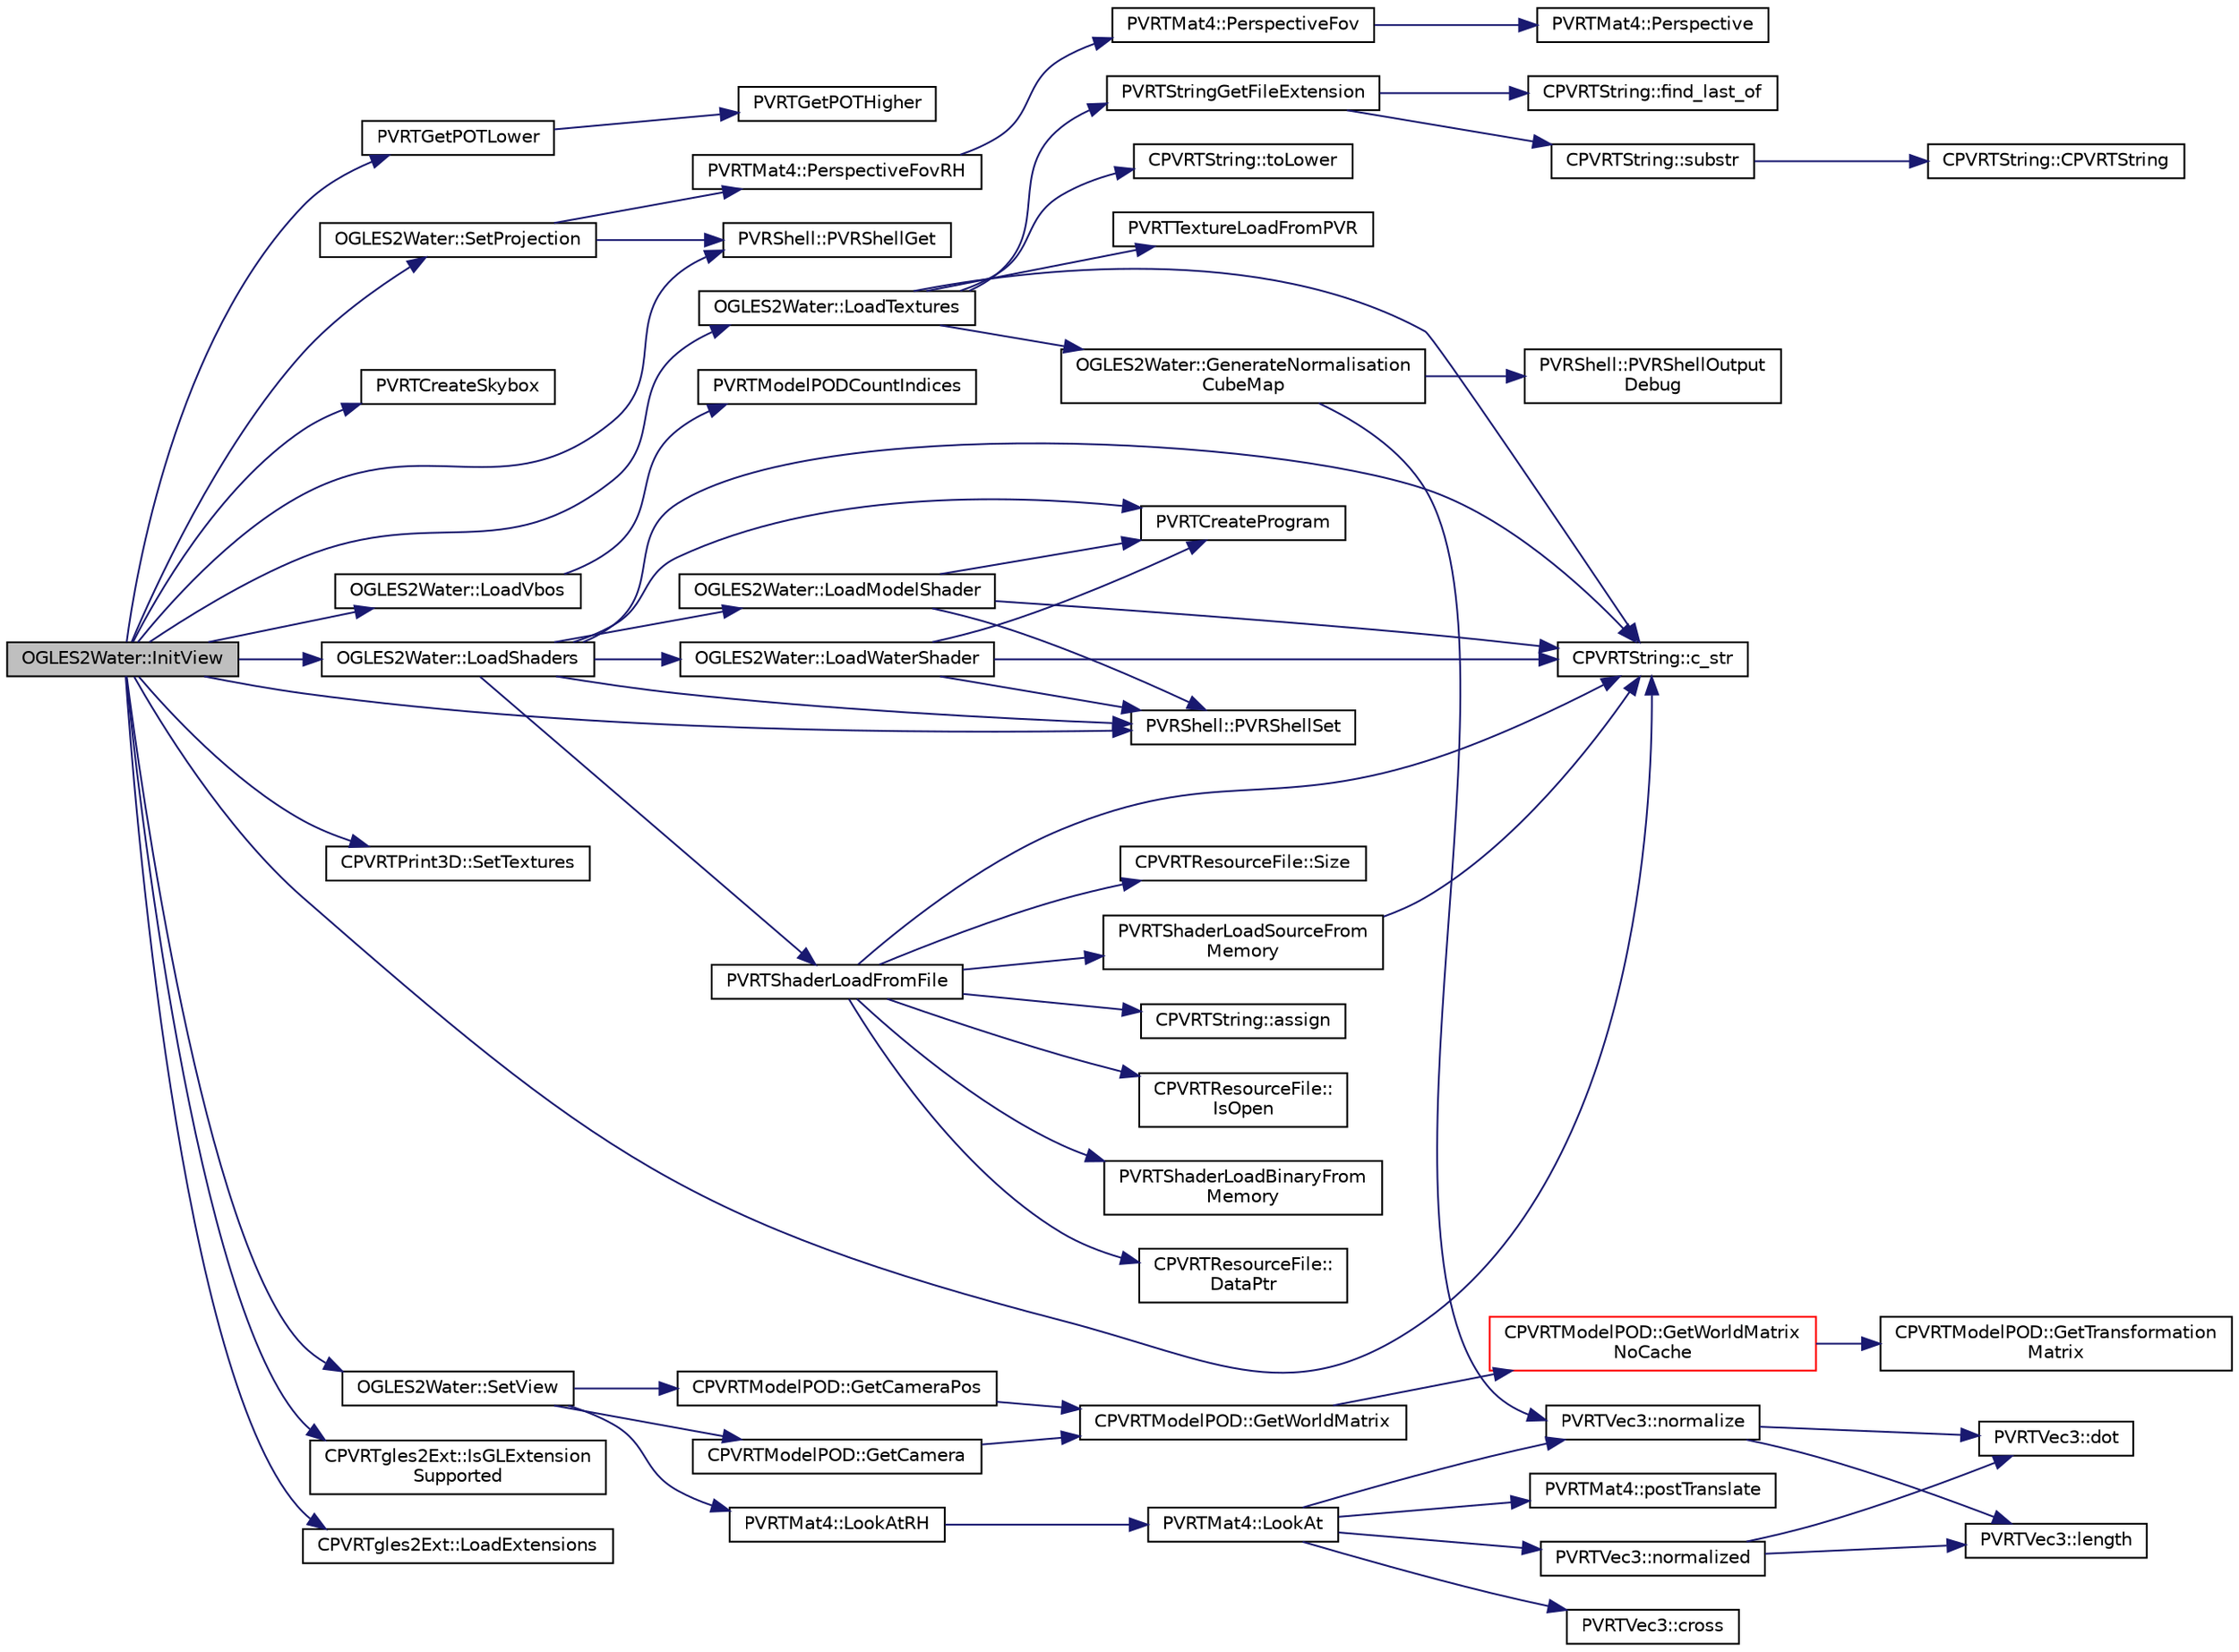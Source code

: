 digraph "OGLES2Water::InitView"
{
  edge [fontname="Helvetica",fontsize="10",labelfontname="Helvetica",labelfontsize="10"];
  node [fontname="Helvetica",fontsize="10",shape=record];
  rankdir="LR";
  Node1 [label="OGLES2Water::InitView",height=0.2,width=0.4,color="black", fillcolor="grey75", style="filled", fontcolor="black"];
  Node1 -> Node2 [color="midnightblue",fontsize="10",style="solid",fontname="Helvetica"];
  Node2 [label="PVRTGetPOTLower",height=0.2,width=0.4,color="black", fillcolor="white", style="filled",URL="$_p_v_r_t_misc_8h.html#a4e9c002212fab646dc54d2431646d15e",tooltip="When iTimesLower is one, this function will return the closest power-of-two value below the base valu..."];
  Node2 -> Node3 [color="midnightblue",fontsize="10",style="solid",fontname="Helvetica"];
  Node3 [label="PVRTGetPOTHigher",height=0.2,width=0.4,color="black", fillcolor="white", style="filled",URL="$_p_v_r_t_misc_8h.html#aba48dae67b986ff35ccf29867d6fc96d",tooltip="When iTimesHigher is one, this function will return the closest power-of-two value above the base val..."];
  Node1 -> Node4 [color="midnightblue",fontsize="10",style="solid",fontname="Helvetica"];
  Node4 [label="PVRShell::PVRShellGet",height=0.2,width=0.4,color="black", fillcolor="white", style="filled",URL="$class_p_v_r_shell.html#ad58b00376cdae7a8aeea41fc17367bfd",tooltip="This function is used to get parameters from the PVRShell. It can be called from anywhere in the prog..."];
  Node1 -> Node5 [color="midnightblue",fontsize="10",style="solid",fontname="Helvetica"];
  Node5 [label="PVRTCreateSkybox",height=0.2,width=0.4,color="black", fillcolor="white", style="filled",URL="$_p_v_r_t_misc_8h.html#a6ab47a64fc4b3bdbf2ae273500078c83",tooltip="Creates the vertices and texture coordinates for a skybox. "];
  Node1 -> Node6 [color="midnightblue",fontsize="10",style="solid",fontname="Helvetica"];
  Node6 [label="OGLES2Water::LoadTextures",height=0.2,width=0.4,color="black", fillcolor="white", style="filled",URL="$class_o_g_l_e_s2_water.html#a6e62abc754164c41ac62d560cccc10fa"];
  Node6 -> Node7 [color="midnightblue",fontsize="10",style="solid",fontname="Helvetica"];
  Node7 [label="PVRTTextureLoadFromPVR",height=0.2,width=0.4,color="black", fillcolor="white", style="filled",URL="$group___a_p_i___o_g_l_e_s.html#ga6eecac4c871ba7ccdd0ef4b057a7d596",tooltip="Allows textures to be stored in binary PVR files and loaded in. Can load parts of a mipmaped texture ..."];
  Node6 -> Node8 [color="midnightblue",fontsize="10",style="solid",fontname="Helvetica"];
  Node8 [label="OGLES2Water::GenerateNormalisation\lCubeMap",height=0.2,width=0.4,color="black", fillcolor="white", style="filled",URL="$class_o_g_l_e_s2_water.html#a047f8a1f813b317b9538b9b292f03caf"];
  Node8 -> Node9 [color="midnightblue",fontsize="10",style="solid",fontname="Helvetica"];
  Node9 [label="PVRShell::PVRShellOutput\lDebug",height=0.2,width=0.4,color="black", fillcolor="white", style="filled",URL="$class_p_v_r_shell.html#a143d693b1c6e373b29485c1be51d1010",tooltip="Writes the resultant string to the debug output (e.g. using printf(), OutputDebugString(), ...). Check the SDK release notes for details on how the string is output. "];
  Node8 -> Node10 [color="midnightblue",fontsize="10",style="solid",fontname="Helvetica"];
  Node10 [label="PVRTVec3::normalize",height=0.2,width=0.4,color="black", fillcolor="white", style="filled",URL="$struct_p_v_r_t_vec3.html#a18fbcf5025ed7c64bb00ba27f94302a4",tooltip="normalizes the vector "];
  Node10 -> Node11 [color="midnightblue",fontsize="10",style="solid",fontname="Helvetica"];
  Node11 [label="PVRTVec3::dot",height=0.2,width=0.4,color="black", fillcolor="white", style="filled",URL="$struct_p_v_r_t_vec3.html#af9156c21175c3f3b04fb11295f336623",tooltip="calculate the scalar product of two PVRTVec3s "];
  Node10 -> Node12 [color="midnightblue",fontsize="10",style="solid",fontname="Helvetica"];
  Node12 [label="PVRTVec3::length",height=0.2,width=0.4,color="black", fillcolor="white", style="filled",URL="$struct_p_v_r_t_vec3.html#aa2c1f573d504ea9ebe52d112cfd91222",tooltip="calculates the magnitude of the vector "];
  Node6 -> Node13 [color="midnightblue",fontsize="10",style="solid",fontname="Helvetica"];
  Node13 [label="CPVRTString::c_str",height=0.2,width=0.4,color="black", fillcolor="white", style="filled",URL="$class_c_p_v_r_t_string.html#aabd1f2848c4b1d65e7418b264502687d",tooltip="Returns a const char* pointer of the string. "];
  Node6 -> Node14 [color="midnightblue",fontsize="10",style="solid",fontname="Helvetica"];
  Node14 [label="PVRTStringGetFileExtension",height=0.2,width=0.4,color="black", fillcolor="white", style="filled",URL="$_p_v_r_t_string_8h.html#ac0c0f2bad180554282f64e95f4c9f208"];
  Node14 -> Node15 [color="midnightblue",fontsize="10",style="solid",fontname="Helvetica"];
  Node15 [label="CPVRTString::find_last_of",height=0.2,width=0.4,color="black", fillcolor="white", style="filled",URL="$class_c_p_v_r_t_string.html#a5559cea254c4d8f06968b13e20ebcadf",tooltip="Returns the position of the last char that is _Ch. "];
  Node14 -> Node16 [color="midnightblue",fontsize="10",style="solid",fontname="Helvetica"];
  Node16 [label="CPVRTString::substr",height=0.2,width=0.4,color="black", fillcolor="white", style="filled",URL="$class_c_p_v_r_t_string.html#a626210697c8a0b65b9245693c5f21d15",tooltip="Returns the size of the string. "];
  Node16 -> Node17 [color="midnightblue",fontsize="10",style="solid",fontname="Helvetica"];
  Node17 [label="CPVRTString::CPVRTString",height=0.2,width=0.4,color="black", fillcolor="white", style="filled",URL="$class_c_p_v_r_t_string.html#a7872190568c8d2ff9f1624467142c956",tooltip="Constructor. "];
  Node6 -> Node18 [color="midnightblue",fontsize="10",style="solid",fontname="Helvetica"];
  Node18 [label="CPVRTString::toLower",height=0.2,width=0.4,color="black", fillcolor="white", style="filled",URL="$class_c_p_v_r_t_string.html#a84bdf409157354e80b364e558d52eaa6",tooltip="Converts the string to lower case. "];
  Node1 -> Node19 [color="midnightblue",fontsize="10",style="solid",fontname="Helvetica"];
  Node19 [label="PVRShell::PVRShellSet",height=0.2,width=0.4,color="black", fillcolor="white", style="filled",URL="$class_p_v_r_shell.html#afe4052dde87d659948defdd63529eee6",tooltip="This function is used to pass preferences to the PVRShell. If used, this function must be called from..."];
  Node1 -> Node13 [color="midnightblue",fontsize="10",style="solid",fontname="Helvetica"];
  Node1 -> Node20 [color="midnightblue",fontsize="10",style="solid",fontname="Helvetica"];
  Node20 [label="OGLES2Water::LoadVbos",height=0.2,width=0.4,color="black", fillcolor="white", style="filled",URL="$class_o_g_l_e_s2_water.html#ad7899063df59f8a78bd5a6bcb68f786c"];
  Node20 -> Node21 [color="midnightblue",fontsize="10",style="solid",fontname="Helvetica"];
  Node21 [label="PVRTModelPODCountIndices",height=0.2,width=0.4,color="black", fillcolor="white", style="filled",URL="$_p_v_r_t_model_p_o_d_8h.html#a30211d755b5779ba7f85269a248b9254"];
  Node1 -> Node22 [color="midnightblue",fontsize="10",style="solid",fontname="Helvetica"];
  Node22 [label="OGLES2Water::LoadShaders",height=0.2,width=0.4,color="black", fillcolor="white", style="filled",URL="$class_o_g_l_e_s2_water.html#a12e413a189d19f935830cdabce31d508"];
  Node22 -> Node23 [color="midnightblue",fontsize="10",style="solid",fontname="Helvetica"];
  Node23 [label="PVRTShaderLoadFromFile",height=0.2,width=0.4,color="black", fillcolor="white", style="filled",URL="$group___a_p_i___o_g_l_e_s2.html#ga568b6b49364c381f51f873e86d125138",tooltip="Loads a shader file into memory and passes it to the GL. It also passes defines that need to be pre-a..."];
  Node23 -> Node24 [color="midnightblue",fontsize="10",style="solid",fontname="Helvetica"];
  Node24 [label="CPVRTResourceFile::\lIsOpen",height=0.2,width=0.4,color="black", fillcolor="white", style="filled",URL="$class_c_p_v_r_t_resource_file.html#a484df820e9829438c0601bbc0aef7797",tooltip="Is the file open. "];
  Node23 -> Node25 [color="midnightblue",fontsize="10",style="solid",fontname="Helvetica"];
  Node25 [label="PVRTShaderLoadBinaryFrom\lMemory",height=0.2,width=0.4,color="black", fillcolor="white", style="filled",URL="$group___a_p_i___o_g_l_e_s2.html#gaeae857167097428a210514c0695a3ac7",tooltip="Takes a shader binary from memory and passes it to the GL. "];
  Node23 -> Node26 [color="midnightblue",fontsize="10",style="solid",fontname="Helvetica"];
  Node26 [label="CPVRTResourceFile::\lDataPtr",height=0.2,width=0.4,color="black", fillcolor="white", style="filled",URL="$class_c_p_v_r_t_resource_file.html#af3da413665ad9e932ae95676f3605781",tooltip="Returns a pointer to the file data. If the data is expected to be a string don&#39;t assume that it is nu..."];
  Node23 -> Node27 [color="midnightblue",fontsize="10",style="solid",fontname="Helvetica"];
  Node27 [label="CPVRTResourceFile::Size",height=0.2,width=0.4,color="black", fillcolor="white", style="filled",URL="$class_c_p_v_r_t_resource_file.html#adfd470f542fd27ee904966b116afd617",tooltip="Returns the size of the opened file. "];
  Node23 -> Node28 [color="midnightblue",fontsize="10",style="solid",fontname="Helvetica"];
  Node28 [label="CPVRTString::assign",height=0.2,width=0.4,color="black", fillcolor="white", style="filled",URL="$class_c_p_v_r_t_string.html#ada0fed209f3ddcb45cde07eff41b718a",tooltip="Assigns the string to the string _Ptr. "];
  Node23 -> Node13 [color="midnightblue",fontsize="10",style="solid",fontname="Helvetica"];
  Node23 -> Node29 [color="midnightblue",fontsize="10",style="solid",fontname="Helvetica"];
  Node29 [label="PVRTShaderLoadSourceFrom\lMemory",height=0.2,width=0.4,color="black", fillcolor="white", style="filled",URL="$group___a_p_i___o_g_l_e_s2.html#ga01702688579886d94df09c62817fab6c",tooltip="Loads a shader source code into memory and compiles it. It also pre-appends the array of defines that..."];
  Node29 -> Node13 [color="midnightblue",fontsize="10",style="solid",fontname="Helvetica"];
  Node22 -> Node30 [color="midnightblue",fontsize="10",style="solid",fontname="Helvetica"];
  Node30 [label="OGLES2Water::LoadWaterShader",height=0.2,width=0.4,color="black", fillcolor="white", style="filled",URL="$class_o_g_l_e_s2_water.html#aa8781b71b5b0bf86731dfed307fc73c5"];
  Node30 -> Node31 [color="midnightblue",fontsize="10",style="solid",fontname="Helvetica"];
  Node31 [label="PVRTCreateProgram",height=0.2,width=0.4,color="black", fillcolor="white", style="filled",URL="$group___a_p_i___o_g_l_e_s2.html#ga47ba5cd4baf3d8541e222081b521d5c6",tooltip="Links a shader program. "];
  Node30 -> Node19 [color="midnightblue",fontsize="10",style="solid",fontname="Helvetica"];
  Node30 -> Node13 [color="midnightblue",fontsize="10",style="solid",fontname="Helvetica"];
  Node22 -> Node31 [color="midnightblue",fontsize="10",style="solid",fontname="Helvetica"];
  Node22 -> Node19 [color="midnightblue",fontsize="10",style="solid",fontname="Helvetica"];
  Node22 -> Node13 [color="midnightblue",fontsize="10",style="solid",fontname="Helvetica"];
  Node22 -> Node32 [color="midnightblue",fontsize="10",style="solid",fontname="Helvetica"];
  Node32 [label="OGLES2Water::LoadModelShader",height=0.2,width=0.4,color="black", fillcolor="white", style="filled",URL="$class_o_g_l_e_s2_water.html#a8ef111d5106cc0d90e3df8e1b9a03b7e"];
  Node32 -> Node31 [color="midnightblue",fontsize="10",style="solid",fontname="Helvetica"];
  Node32 -> Node19 [color="midnightblue",fontsize="10",style="solid",fontname="Helvetica"];
  Node32 -> Node13 [color="midnightblue",fontsize="10",style="solid",fontname="Helvetica"];
  Node1 -> Node33 [color="midnightblue",fontsize="10",style="solid",fontname="Helvetica"];
  Node33 [label="CPVRTPrint3D::SetTextures",height=0.2,width=0.4,color="black", fillcolor="white", style="filled",URL="$class_c_p_v_r_t_print3_d.html#a83a1fbe0a34d14a6a0d206b1e555dda7",tooltip="Initialization and texture upload of default font data. Should be called only once for a Print3D obje..."];
  Node1 -> Node34 [color="midnightblue",fontsize="10",style="solid",fontname="Helvetica"];
  Node34 [label="OGLES2Water::SetProjection",height=0.2,width=0.4,color="black", fillcolor="white", style="filled",URL="$class_o_g_l_e_s2_water.html#a8d754db03b603048817fe9b053614bec"];
  Node34 -> Node4 [color="midnightblue",fontsize="10",style="solid",fontname="Helvetica"];
  Node34 -> Node35 [color="midnightblue",fontsize="10",style="solid",fontname="Helvetica"];
  Node35 [label="PVRTMat4::PerspectiveFovRH",height=0.2,width=0.4,color="black", fillcolor="white", style="filled",URL="$struct_p_v_r_t_mat4.html#a614e5b42b69d123e1969e33ad8ae0e81",tooltip="Create a perspective matrix for a right hand coordinate system. "];
  Node35 -> Node36 [color="midnightblue",fontsize="10",style="solid",fontname="Helvetica"];
  Node36 [label="PVRTMat4::PerspectiveFov",height=0.2,width=0.4,color="black", fillcolor="white", style="filled",URL="$struct_p_v_r_t_mat4.html#a9e6ccece8c34673154a72f993d10529b",tooltip="Perspective calculation where field of view is used instead of near plane dimensions. "];
  Node36 -> Node37 [color="midnightblue",fontsize="10",style="solid",fontname="Helvetica"];
  Node37 [label="PVRTMat4::Perspective",height=0.2,width=0.4,color="black", fillcolor="white", style="filled",URL="$struct_p_v_r_t_mat4.html#af03e5074ed794e142237cd9452f0e054",tooltip="Create a perspective matrix. "];
  Node1 -> Node38 [color="midnightblue",fontsize="10",style="solid",fontname="Helvetica"];
  Node38 [label="OGLES2Water::SetView",height=0.2,width=0.4,color="black", fillcolor="white", style="filled",URL="$class_o_g_l_e_s2_water.html#a572a0d669a41b60e5e9a9c2c7107b905"];
  Node38 -> Node39 [color="midnightblue",fontsize="10",style="solid",fontname="Helvetica"];
  Node39 [label="PVRTMat4::LookAtRH",height=0.2,width=0.4,color="black", fillcolor="white", style="filled",URL="$struct_p_v_r_t_mat4.html#a2c91f861b78d38e0f9ea3c6728a0b03a",tooltip="Create a look-at view matrix for a right hand coordinate system. "];
  Node39 -> Node40 [color="midnightblue",fontsize="10",style="solid",fontname="Helvetica"];
  Node40 [label="PVRTMat4::LookAt",height=0.2,width=0.4,color="black", fillcolor="white", style="filled",URL="$struct_p_v_r_t_mat4.html#a499e05ac090b56a6c9478b254d68cab5",tooltip="Create a look-at view matrix. "];
  Node40 -> Node10 [color="midnightblue",fontsize="10",style="solid",fontname="Helvetica"];
  Node40 -> Node41 [color="midnightblue",fontsize="10",style="solid",fontname="Helvetica"];
  Node41 [label="PVRTVec3::cross",height=0.2,width=0.4,color="black", fillcolor="white", style="filled",URL="$struct_p_v_r_t_vec3.html#ae5c0781b20ea9945ba92567e77782b92",tooltip="calculate the cross product of two PVRTVec3s "];
  Node40 -> Node42 [color="midnightblue",fontsize="10",style="solid",fontname="Helvetica"];
  Node42 [label="PVRTVec3::normalized",height=0.2,width=0.4,color="black", fillcolor="white", style="filled",URL="$struct_p_v_r_t_vec3.html#ac5c54e180c246587037d2f7fa2c4d12d",tooltip="returns a normalized vector of the same direction as this vector "];
  Node42 -> Node11 [color="midnightblue",fontsize="10",style="solid",fontname="Helvetica"];
  Node42 -> Node12 [color="midnightblue",fontsize="10",style="solid",fontname="Helvetica"];
  Node40 -> Node43 [color="midnightblue",fontsize="10",style="solid",fontname="Helvetica"];
  Node43 [label="PVRTMat4::postTranslate",height=0.2,width=0.4,color="black", fillcolor="white", style="filled",URL="$struct_p_v_r_t_mat4.html#a53a4cffcb0692d8c7d8bc180d8235a8d",tooltip="Alters the translation component of the transformation matrix. "];
  Node38 -> Node44 [color="midnightblue",fontsize="10",style="solid",fontname="Helvetica"];
  Node44 [label="CPVRTModelPOD::GetCameraPos",height=0.2,width=0.4,color="black", fillcolor="white", style="filled",URL="$class_c_p_v_r_t_model_p_o_d.html#a169b7cd0640846ee50a1ec7f1ba72550",tooltip="Calculate the position of the camera and its target. Uses animation data. If the queried camera does ..."];
  Node44 -> Node45 [color="midnightblue",fontsize="10",style="solid",fontname="Helvetica"];
  Node45 [label="CPVRTModelPOD::GetWorldMatrix",height=0.2,width=0.4,color="black", fillcolor="white", style="filled",URL="$class_c_p_v_r_t_model_p_o_d.html#a275eceb98a361d91d77e15b54238a8de",tooltip="Generates the world matrix for the given Mesh Instance; applies the parent&#39;s transform too..."];
  Node45 -> Node46 [color="midnightblue",fontsize="10",style="solid",fontname="Helvetica"];
  Node46 [label="CPVRTModelPOD::GetWorldMatrix\lNoCache",height=0.2,width=0.4,color="red", fillcolor="white", style="filled",URL="$class_c_p_v_r_t_model_p_o_d.html#a5d8930577009f9c922665522ca9bb1c3",tooltip="Generates the world matrix for the given Mesh Instance; applies the parent&#39;s transform too..."];
  Node46 -> Node47 [color="midnightblue",fontsize="10",style="solid",fontname="Helvetica"];
  Node47 [label="CPVRTModelPOD::GetTransformation\lMatrix",height=0.2,width=0.4,color="black", fillcolor="white", style="filled",URL="$class_c_p_v_r_t_model_p_o_d.html#ab614a904956547c6cd7c623046f888b2",tooltip="Generates the world matrix for the given Mesh Instance; applies the parent&#39;s transform too..."];
  Node38 -> Node48 [color="midnightblue",fontsize="10",style="solid",fontname="Helvetica"];
  Node48 [label="CPVRTModelPOD::GetCamera",height=0.2,width=0.4,color="black", fillcolor="white", style="filled",URL="$class_c_p_v_r_t_model_p_o_d.html#aa96ff6f192ed302b0f0b5461c2b266d9",tooltip="Calculate the From, To and Up vectors for the given camera. Uses animation data. Note that even if th..."];
  Node48 -> Node45 [color="midnightblue",fontsize="10",style="solid",fontname="Helvetica"];
  Node1 -> Node49 [color="midnightblue",fontsize="10",style="solid",fontname="Helvetica"];
  Node49 [label="CPVRTgles2Ext::IsGLExtension\lSupported",height=0.2,width=0.4,color="black", fillcolor="white", style="filled",URL="$class_c_p_v_r_tgles2_ext.html#a7befd944f6be5d248ffbbd3b43d11f81",tooltip="Queries for support of an extension. "];
  Node1 -> Node50 [color="midnightblue",fontsize="10",style="solid",fontname="Helvetica"];
  Node50 [label="CPVRTgles2Ext::LoadExtensions",height=0.2,width=0.4,color="black", fillcolor="white", style="filled",URL="$class_c_p_v_r_tgles2_ext.html#adabcad176552a14aba8e9a7267fe7267",tooltip="Initialises IMG extensions. "];
}
